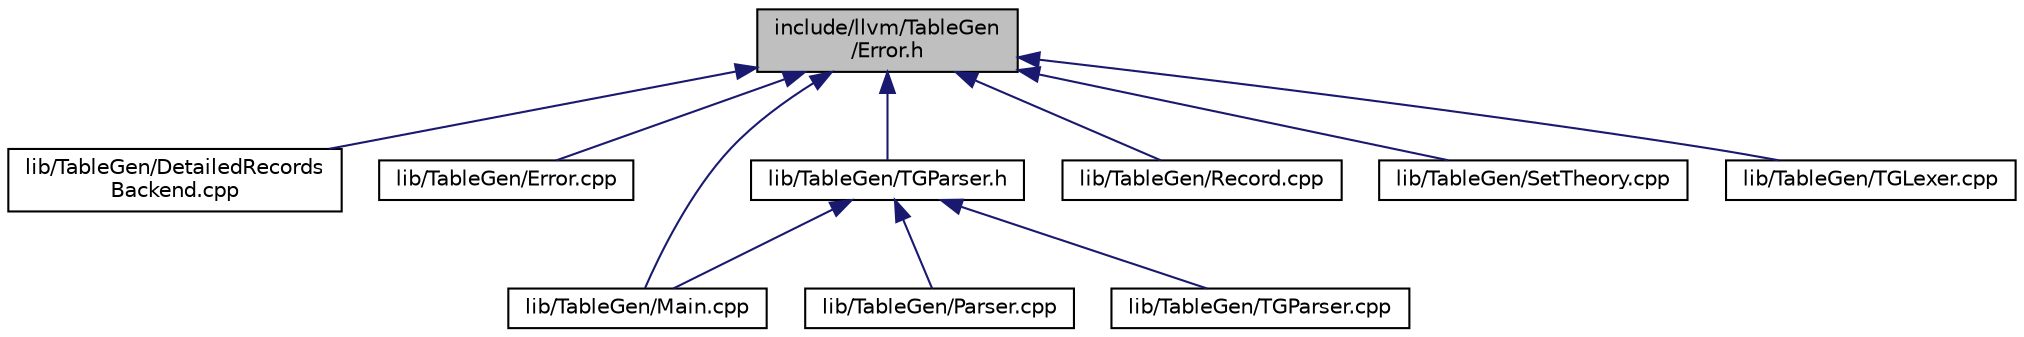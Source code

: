 digraph "include/llvm/TableGen/Error.h"
{
 // LATEX_PDF_SIZE
  bgcolor="transparent";
  edge [fontname="Helvetica",fontsize="10",labelfontname="Helvetica",labelfontsize="10"];
  node [fontname="Helvetica",fontsize="10",shape=record];
  Node1 [label="include/llvm/TableGen\l/Error.h",height=0.2,width=0.4,color="black", fillcolor="grey75", style="filled", fontcolor="black",tooltip=" "];
  Node1 -> Node2 [dir="back",color="midnightblue",fontsize="10",style="solid",fontname="Helvetica"];
  Node2 [label="lib/TableGen/DetailedRecords\lBackend.cpp",height=0.2,width=0.4,color="black",URL="$DetailedRecordsBackend_8cpp.html",tooltip=" "];
  Node1 -> Node3 [dir="back",color="midnightblue",fontsize="10",style="solid",fontname="Helvetica"];
  Node3 [label="lib/TableGen/Error.cpp",height=0.2,width=0.4,color="black",URL="$TableGen_2Error_8cpp.html",tooltip=" "];
  Node1 -> Node4 [dir="back",color="midnightblue",fontsize="10",style="solid",fontname="Helvetica"];
  Node4 [label="lib/TableGen/TGParser.h",height=0.2,width=0.4,color="black",URL="$TGParser_8h.html",tooltip=" "];
  Node4 -> Node5 [dir="back",color="midnightblue",fontsize="10",style="solid",fontname="Helvetica"];
  Node5 [label="lib/TableGen/Main.cpp",height=0.2,width=0.4,color="black",URL="$Main_8cpp.html",tooltip=" "];
  Node4 -> Node6 [dir="back",color="midnightblue",fontsize="10",style="solid",fontname="Helvetica"];
  Node6 [label="lib/TableGen/Parser.cpp",height=0.2,width=0.4,color="black",URL="$TableGen_2Parser_8cpp.html",tooltip=" "];
  Node4 -> Node7 [dir="back",color="midnightblue",fontsize="10",style="solid",fontname="Helvetica"];
  Node7 [label="lib/TableGen/TGParser.cpp",height=0.2,width=0.4,color="black",URL="$TGParser_8cpp.html",tooltip=" "];
  Node1 -> Node5 [dir="back",color="midnightblue",fontsize="10",style="solid",fontname="Helvetica"];
  Node1 -> Node8 [dir="back",color="midnightblue",fontsize="10",style="solid",fontname="Helvetica"];
  Node8 [label="lib/TableGen/Record.cpp",height=0.2,width=0.4,color="black",URL="$Record_8cpp.html",tooltip=" "];
  Node1 -> Node9 [dir="back",color="midnightblue",fontsize="10",style="solid",fontname="Helvetica"];
  Node9 [label="lib/TableGen/SetTheory.cpp",height=0.2,width=0.4,color="black",URL="$SetTheory_8cpp.html",tooltip=" "];
  Node1 -> Node10 [dir="back",color="midnightblue",fontsize="10",style="solid",fontname="Helvetica"];
  Node10 [label="lib/TableGen/TGLexer.cpp",height=0.2,width=0.4,color="black",URL="$TGLexer_8cpp.html",tooltip=" "];
}
